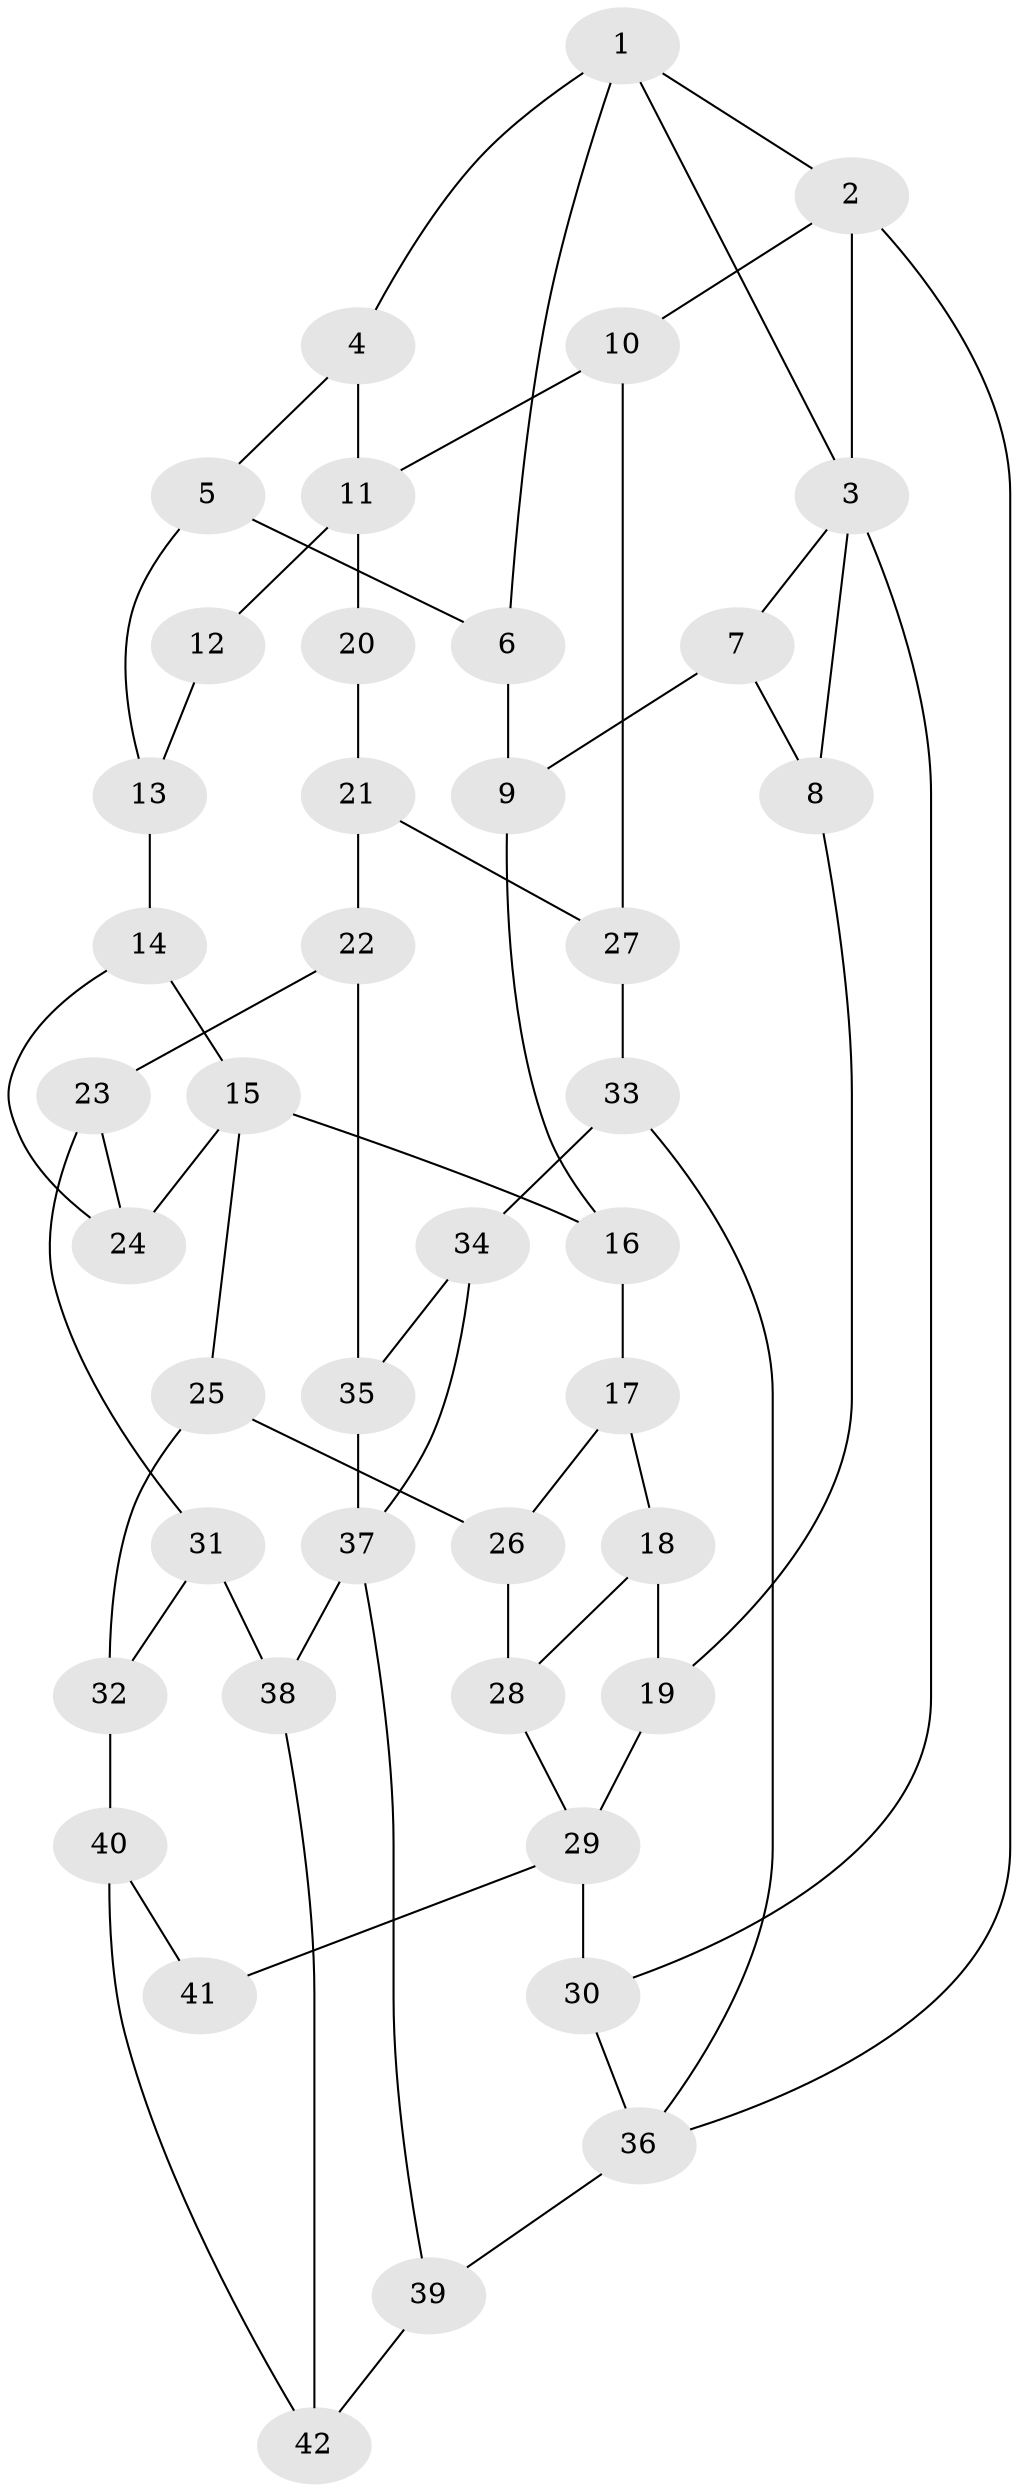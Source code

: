// original degree distribution, {3: 0.03389830508474576, 5: 0.4745762711864407, 4: 0.2711864406779661, 6: 0.22033898305084745}
// Generated by graph-tools (version 1.1) at 2025/54/03/04/25 22:54:29]
// undirected, 42 vertices, 66 edges
graph export_dot {
  node [color=gray90,style=filled];
  1;
  2;
  3;
  4;
  5;
  6;
  7;
  8;
  9;
  10;
  11;
  12;
  13;
  14;
  15;
  16;
  17;
  18;
  19;
  20;
  21;
  22;
  23;
  24;
  25;
  26;
  27;
  28;
  29;
  30;
  31;
  32;
  33;
  34;
  35;
  36;
  37;
  38;
  39;
  40;
  41;
  42;
  1 -- 2 [weight=1.0];
  1 -- 3 [weight=1.0];
  1 -- 4 [weight=1.0];
  1 -- 6 [weight=1.0];
  2 -- 3 [weight=1.0];
  2 -- 10 [weight=1.0];
  2 -- 36 [weight=1.0];
  3 -- 7 [weight=1.0];
  3 -- 8 [weight=1.0];
  3 -- 30 [weight=1.0];
  4 -- 5 [weight=1.0];
  4 -- 11 [weight=1.0];
  5 -- 6 [weight=1.0];
  5 -- 13 [weight=1.0];
  6 -- 9 [weight=1.0];
  7 -- 8 [weight=1.0];
  7 -- 9 [weight=1.0];
  8 -- 19 [weight=1.0];
  9 -- 16 [weight=1.0];
  10 -- 11 [weight=1.0];
  10 -- 27 [weight=1.0];
  11 -- 12 [weight=2.0];
  11 -- 20 [weight=2.0];
  12 -- 13 [weight=1.0];
  13 -- 14 [weight=1.0];
  14 -- 15 [weight=1.0];
  14 -- 24 [weight=1.0];
  15 -- 16 [weight=1.0];
  15 -- 24 [weight=1.0];
  15 -- 25 [weight=1.0];
  16 -- 17 [weight=1.0];
  17 -- 18 [weight=1.0];
  17 -- 26 [weight=1.0];
  18 -- 19 [weight=1.0];
  18 -- 28 [weight=1.0];
  19 -- 29 [weight=1.0];
  20 -- 21 [weight=1.0];
  21 -- 22 [weight=1.0];
  21 -- 27 [weight=1.0];
  22 -- 23 [weight=1.0];
  22 -- 35 [weight=1.0];
  23 -- 24 [weight=1.0];
  23 -- 31 [weight=1.0];
  25 -- 26 [weight=1.0];
  25 -- 32 [weight=1.0];
  26 -- 28 [weight=1.0];
  27 -- 33 [weight=1.0];
  28 -- 29 [weight=1.0];
  29 -- 30 [weight=2.0];
  29 -- 41 [weight=2.0];
  30 -- 36 [weight=1.0];
  31 -- 32 [weight=1.0];
  31 -- 38 [weight=1.0];
  32 -- 40 [weight=1.0];
  33 -- 34 [weight=1.0];
  33 -- 36 [weight=1.0];
  34 -- 35 [weight=1.0];
  34 -- 37 [weight=1.0];
  35 -- 37 [weight=1.0];
  36 -- 39 [weight=1.0];
  37 -- 38 [weight=1.0];
  37 -- 39 [weight=1.0];
  38 -- 42 [weight=1.0];
  39 -- 42 [weight=1.0];
  40 -- 41 [weight=1.0];
  40 -- 42 [weight=1.0];
}

